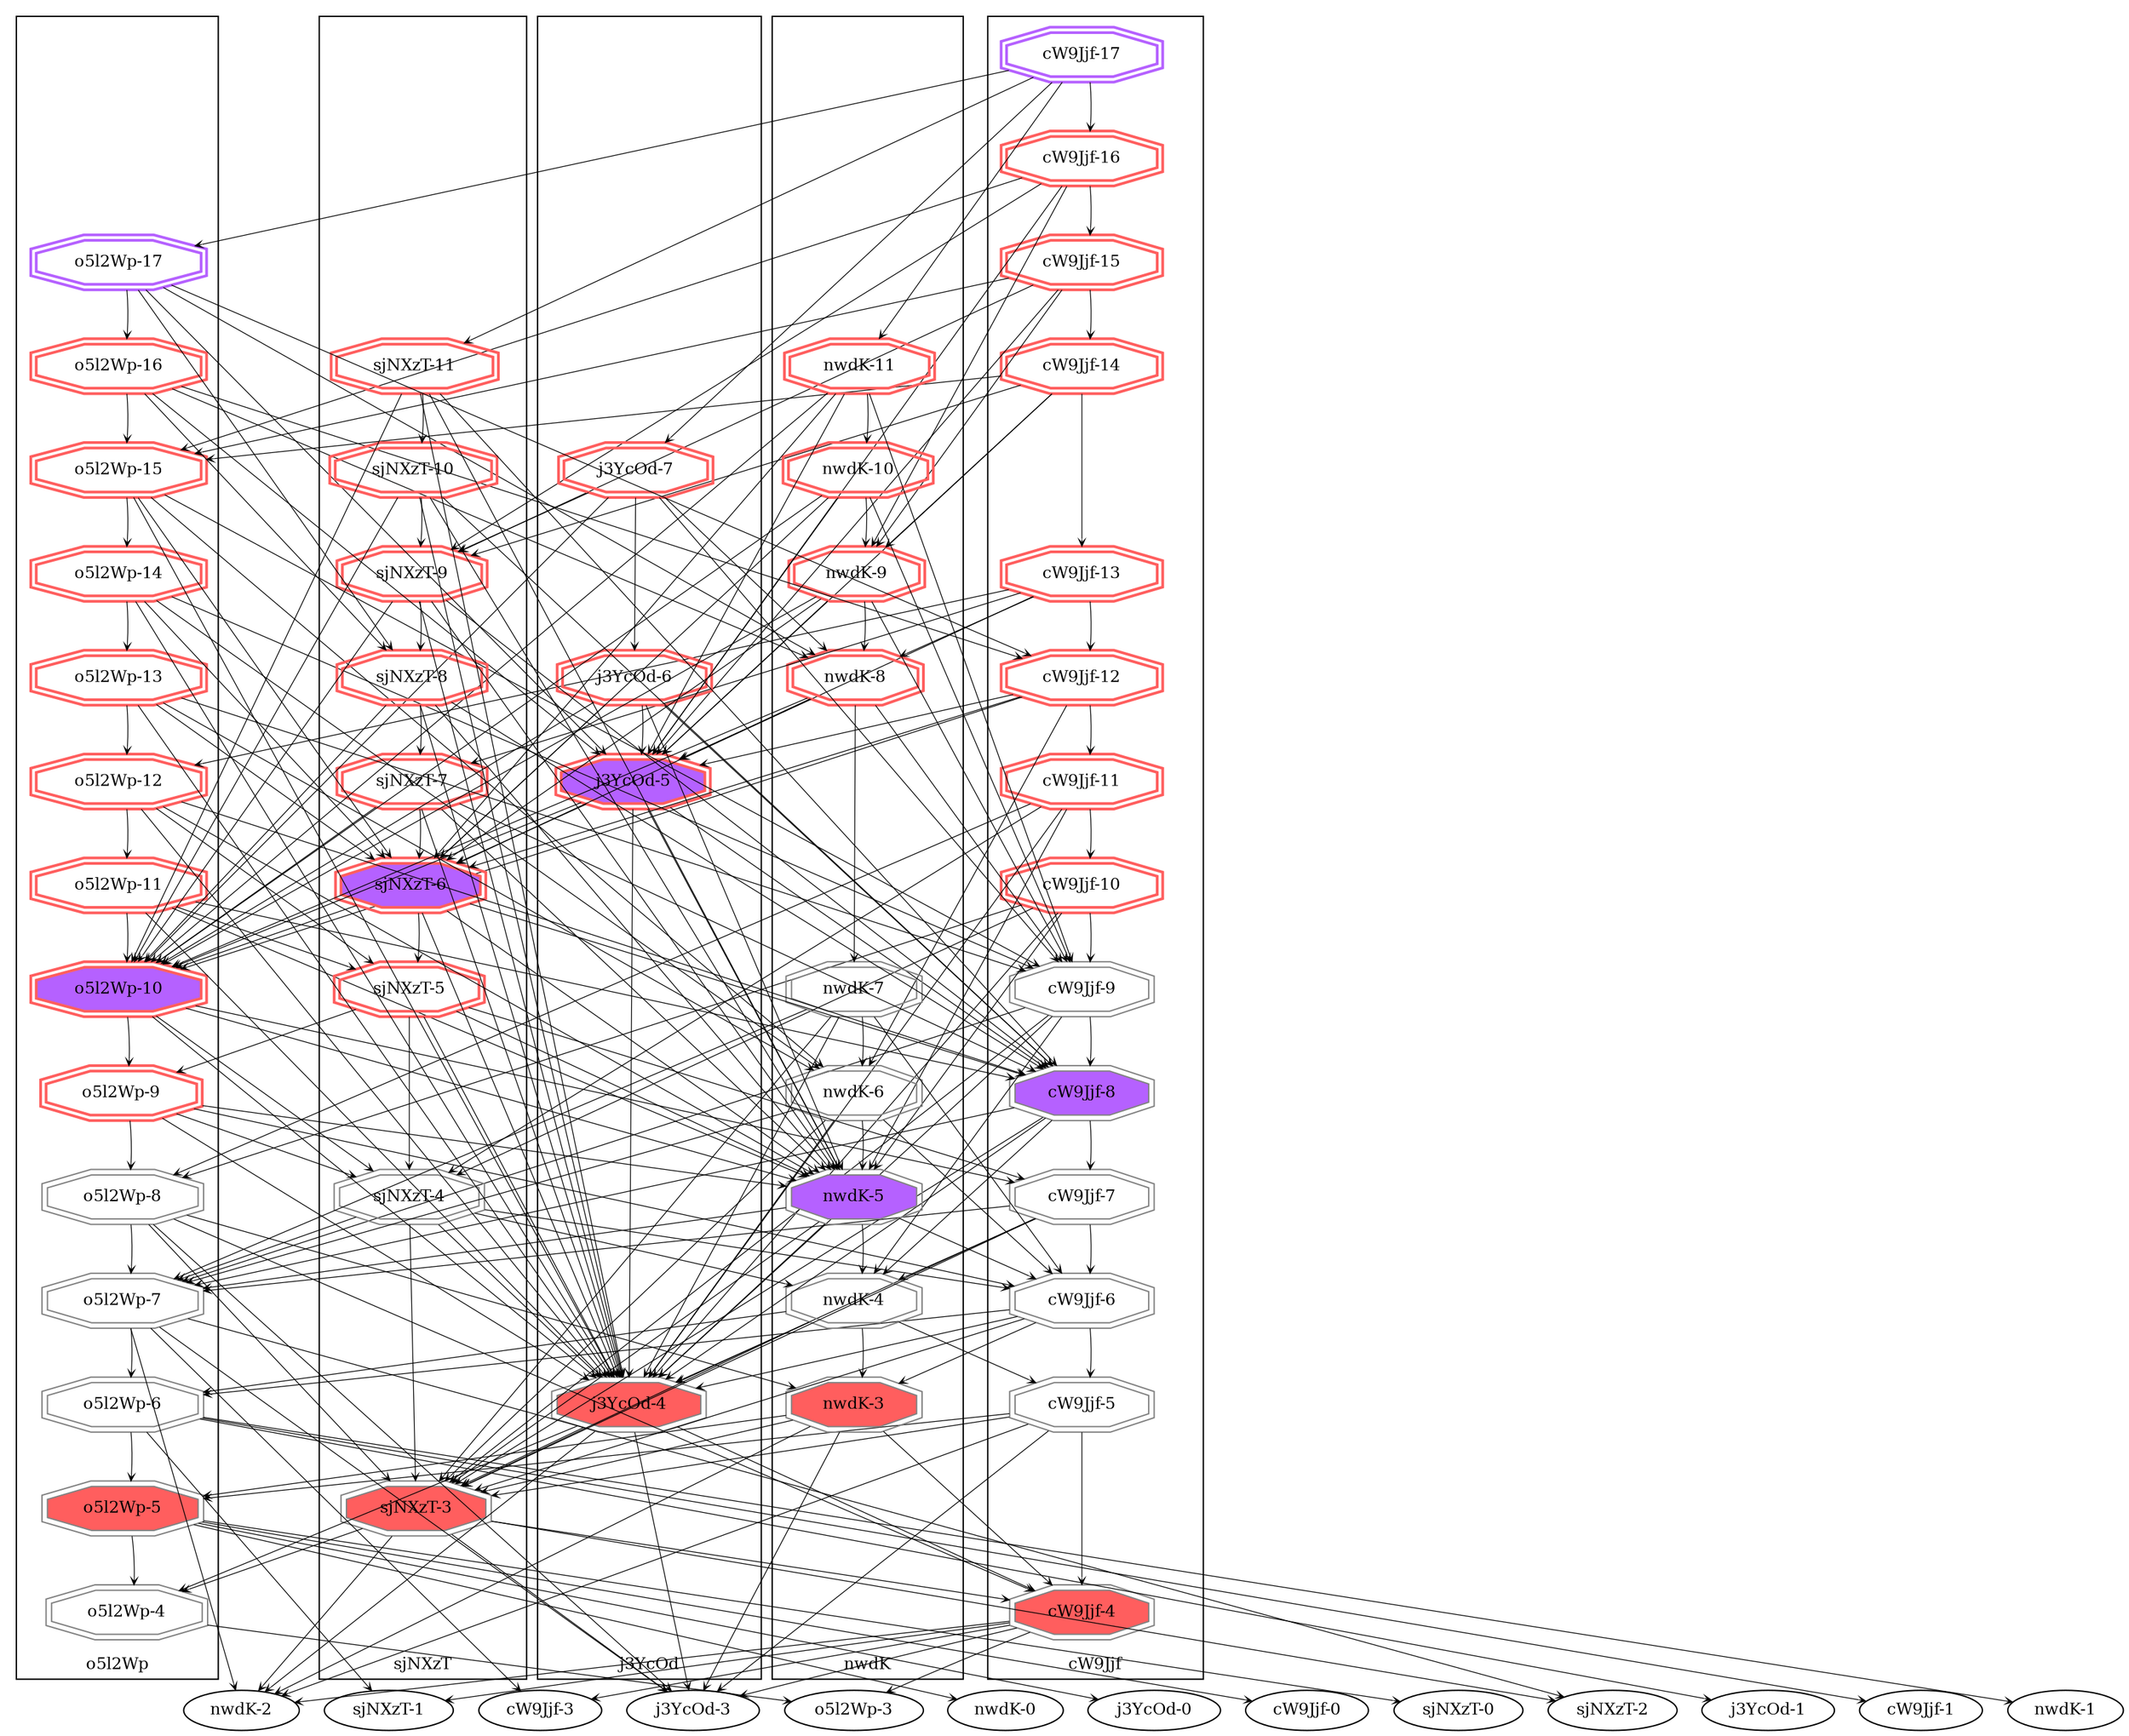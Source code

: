digraph "dag" {
  rankdir=BT
  graph [fontsize=12]
  node [width=0 height=0 margin=".1,.05" fontsize=12]
  edge [arrowsize=.5 arrowhead=open penwidth=.6]
  splines=false
  "cW9Jjf-3" -> "cW9Jjf-4" [style=invis]
  "j3YcOd-3" -> "cW9Jjf-4" [style=invis]
  "nwdK-2" -> "cW9Jjf-4" [style=invis]
  "o5l2Wp-3" -> "cW9Jjf-4" [style=invis]
  "sjNXzT-1" -> "cW9Jjf-4" [style=invis]
  "cW9Jjf-3" -> "0_j3YcOd" [style=invis]
  "j3YcOd-3" -> "0_j3YcOd" [style=invis]
  "nwdK-2" -> "0_j3YcOd" [style=invis]
  "o5l2Wp-3" -> "0_j3YcOd" [style=invis]
  "sjNXzT-1" -> "0_j3YcOd" [style=invis]
  "cW9Jjf-3" -> "0_nwdK" [style=invis]
  "j3YcOd-3" -> "0_nwdK" [style=invis]
  "nwdK-2" -> "0_nwdK" [style=invis]
  "o5l2Wp-3" -> "0_nwdK" [style=invis]
  "sjNXzT-1" -> "0_nwdK" [style=invis]
  "cW9Jjf-3" -> "o5l2Wp-4" [style=invis]
  "j3YcOd-3" -> "o5l2Wp-4" [style=invis]
  "nwdK-2" -> "o5l2Wp-4" [style=invis]
  "o5l2Wp-3" -> "o5l2Wp-4" [style=invis]
  "sjNXzT-1" -> "o5l2Wp-4" [style=invis]
  "cW9Jjf-3" -> "0_sjNXzT" [style=invis]
  "j3YcOd-3" -> "0_sjNXzT" [style=invis]
  "nwdK-2" -> "0_sjNXzT" [style=invis]
  "o5l2Wp-3" -> "0_sjNXzT" [style=invis]
  "sjNXzT-1" -> "0_sjNXzT" [style=invis]
  subgraph "cluster_cW9Jjf" {
    label = "cW9Jjf"
    "cW9Jjf-4" [fillcolor="#ff5e5e" shape=doubleoctagon color="#828282" style=filled]
    "1_cW9Jjf" [color="#828282" shape=doubleoctagon style=invis]
    "cW9Jjf-5" [color="#828282" shape=doubleoctagon]
    "cW9Jjf-6" [color="#828282" shape=doubleoctagon]
    "cW9Jjf-7" [color="#828282" shape=doubleoctagon]
    "cW9Jjf-8" [fillcolor="#b561ff" shape=doubleoctagon color="#828282" style=filled]
    "cW9Jjf-9" [color="#828282" shape=doubleoctagon]
    "cW9Jjf-10" [color="#ff5e5e" shape=doubleoctagon penwidth=2]
    "cW9Jjf-11" [color="#ff5e5e" shape=doubleoctagon penwidth=2]
    "cW9Jjf-12" [color="#ff5e5e" shape=doubleoctagon penwidth=2]
    "cW9Jjf-13" [color="#ff5e5e" shape=doubleoctagon penwidth=2]
    "11_cW9Jjf" [color="#828282" shape=doubleoctagon style=invis]
    "cW9Jjf-14" [color="#ff5e5e" shape=doubleoctagon penwidth=2]
    "cW9Jjf-15" [color="#ff5e5e" shape=doubleoctagon penwidth=2]
    "cW9Jjf-16" [color="#ff5e5e" shape=doubleoctagon penwidth=2]
    "cW9Jjf-17" [color="#b561ff" shape=doubleoctagon penwidth=2]
    "cW9Jjf-4" -> "1_cW9Jjf" [style=invis]
    "1_cW9Jjf" -> "cW9Jjf-5" [style=invis]
    "cW9Jjf-5" -> "cW9Jjf-6" [style=invis]
    "cW9Jjf-6" -> "cW9Jjf-7" [style=invis]
    "cW9Jjf-7" -> "cW9Jjf-8" [style=invis]
    "cW9Jjf-8" -> "cW9Jjf-9" [style=invis]
    "cW9Jjf-9" -> "cW9Jjf-10" [style=invis]
    "cW9Jjf-10" -> "cW9Jjf-11" [style=invis]
    "cW9Jjf-11" -> "cW9Jjf-12" [style=invis]
    "cW9Jjf-12" -> "cW9Jjf-13" [style=invis]
    "cW9Jjf-13" -> "11_cW9Jjf" [style=invis]
    "11_cW9Jjf" -> "cW9Jjf-14" [style=invis]
    "cW9Jjf-14" -> "cW9Jjf-15" [style=invis]
    "cW9Jjf-15" -> "cW9Jjf-16" [style=invis]
    "cW9Jjf-16" -> "cW9Jjf-17" [style=invis]
  }
  subgraph "cluster_j3YcOd" {
    label = "j3YcOd"
    "0_j3YcOd" [color="#828282" shape=doubleoctagon style=invis]
    "1_j3YcOd" [color="#828282" shape=doubleoctagon style=invis]
    "j3YcOd-4" [fillcolor="#ff5e5e" shape=doubleoctagon color="#828282" style=filled]
    "3_j3YcOd" [color="#828282" shape=doubleoctagon style=invis]
    "4_j3YcOd" [color="#828282" shape=doubleoctagon style=invis]
    "5_j3YcOd" [color="#828282" shape=doubleoctagon style=invis]
    "6_j3YcOd" [color="#828282" shape=doubleoctagon style=invis]
    "7_j3YcOd" [color="#828282" shape=doubleoctagon style=invis]
    "j3YcOd-5" [style=filled penwidth=2 color="#ff5e5e" fillcolor="#b561ff" shape=doubleoctagon]
    "j3YcOd-6" [color="#ff5e5e" shape=doubleoctagon penwidth=2]
    "10_j3YcOd" [color="#828282" shape=doubleoctagon style=invis]
    "j3YcOd-7" [color="#ff5e5e" shape=doubleoctagon penwidth=2]
    "12_j3YcOd" [color="#828282" shape=doubleoctagon style=invis]
    "13_j3YcOd" [color="#828282" shape=doubleoctagon style=invis]
    "14_j3YcOd" [color="#828282" shape=doubleoctagon style=invis]
    "15_j3YcOd" [color="#828282" shape=doubleoctagon style=invis]
    "0_j3YcOd" -> "1_j3YcOd" [style=invis]
    "1_j3YcOd" -> "j3YcOd-4" [style=invis]
    "j3YcOd-4" -> "3_j3YcOd" [style=invis]
    "3_j3YcOd" -> "4_j3YcOd" [style=invis]
    "4_j3YcOd" -> "5_j3YcOd" [style=invis]
    "5_j3YcOd" -> "6_j3YcOd" [style=invis]
    "6_j3YcOd" -> "7_j3YcOd" [style=invis]
    "7_j3YcOd" -> "j3YcOd-5" [style=invis]
    "j3YcOd-5" -> "j3YcOd-6" [style=invis]
    "j3YcOd-6" -> "10_j3YcOd" [style=invis]
    "10_j3YcOd" -> "j3YcOd-7" [style=invis]
    "j3YcOd-7" -> "12_j3YcOd" [style=invis]
    "12_j3YcOd" -> "13_j3YcOd" [style=invis]
    "13_j3YcOd" -> "14_j3YcOd" [style=invis]
    "14_j3YcOd" -> "15_j3YcOd" [style=invis]
  }
  subgraph "cluster_nwdK" {
    label = "nwdK"
    "0_nwdK" [color="#828282" shape=doubleoctagon style=invis]
    "1_nwdK" [color="#828282" shape=doubleoctagon style=invis]
    "nwdK-3" [fillcolor="#ff5e5e" shape=doubleoctagon color="#828282" style=filled]
    "nwdK-4" [color="#828282" shape=doubleoctagon]
    "nwdK-5" [fillcolor="#b561ff" shape=doubleoctagon color="#828282" style=filled]
    "nwdK-6" [color="#828282" shape=doubleoctagon]
    "nwdK-7" [color="#828282" shape=doubleoctagon]
    "7_nwdK" [color="#828282" shape=doubleoctagon style=invis]
    "8_nwdK" [color="#828282" shape=doubleoctagon style=invis]
    "nwdK-8" [color="#ff5e5e" shape=doubleoctagon penwidth=2]
    "nwdK-9" [color="#ff5e5e" shape=doubleoctagon penwidth=2]
    "nwdK-10" [color="#ff5e5e" shape=doubleoctagon penwidth=2]
    "nwdK-11" [color="#ff5e5e" shape=doubleoctagon penwidth=2]
    "13_nwdK" [color="#828282" shape=doubleoctagon style=invis]
    "14_nwdK" [color="#828282" shape=doubleoctagon style=invis]
    "15_nwdK" [color="#828282" shape=doubleoctagon style=invis]
    "0_nwdK" -> "1_nwdK" [style=invis]
    "1_nwdK" -> "nwdK-3" [style=invis]
    "nwdK-3" -> "nwdK-4" [style=invis]
    "nwdK-4" -> "nwdK-5" [style=invis]
    "nwdK-5" -> "nwdK-6" [style=invis]
    "nwdK-6" -> "nwdK-7" [style=invis]
    "nwdK-7" -> "7_nwdK" [style=invis]
    "7_nwdK" -> "8_nwdK" [style=invis]
    "8_nwdK" -> "nwdK-8" [style=invis]
    "nwdK-8" -> "nwdK-9" [style=invis]
    "nwdK-9" -> "nwdK-10" [style=invis]
    "nwdK-10" -> "nwdK-11" [style=invis]
    "nwdK-11" -> "13_nwdK" [style=invis]
    "13_nwdK" -> "14_nwdK" [style=invis]
    "14_nwdK" -> "15_nwdK" [style=invis]
  }
  subgraph "cluster_o5l2Wp" {
    label = "o5l2Wp"
    "o5l2Wp-4" [color="#828282" shape=doubleoctagon]
    "o5l2Wp-5" [fillcolor="#ff5e5e" shape=doubleoctagon color="#828282" style=filled]
    "o5l2Wp-6" [color="#828282" shape=doubleoctagon]
    "o5l2Wp-7" [color="#828282" shape=doubleoctagon]
    "o5l2Wp-8" [color="#828282" shape=doubleoctagon]
    "o5l2Wp-9" [color="#ff5e5e" shape=doubleoctagon penwidth=2]
    "o5l2Wp-10" [style=filled penwidth=2 color="#ff5e5e" fillcolor="#b561ff" shape=doubleoctagon]
    "o5l2Wp-11" [color="#ff5e5e" shape=doubleoctagon penwidth=2]
    "o5l2Wp-12" [color="#ff5e5e" shape=doubleoctagon penwidth=2]
    "o5l2Wp-13" [color="#ff5e5e" shape=doubleoctagon penwidth=2]
    "o5l2Wp-14" [color="#ff5e5e" shape=doubleoctagon penwidth=2]
    "o5l2Wp-15" [color="#ff5e5e" shape=doubleoctagon penwidth=2]
    "o5l2Wp-16" [color="#ff5e5e" shape=doubleoctagon penwidth=2]
    "o5l2Wp-17" [color="#b561ff" shape=doubleoctagon penwidth=2]
    "14_o5l2Wp" [color="#828282" shape=doubleoctagon style=invis]
    "15_o5l2Wp" [color="#828282" shape=doubleoctagon style=invis]
    "o5l2Wp-4" -> "o5l2Wp-5" [style=invis]
    "o5l2Wp-5" -> "o5l2Wp-6" [style=invis]
    "o5l2Wp-6" -> "o5l2Wp-7" [style=invis]
    "o5l2Wp-7" -> "o5l2Wp-8" [style=invis]
    "o5l2Wp-8" -> "o5l2Wp-9" [style=invis]
    "o5l2Wp-9" -> "o5l2Wp-10" [style=invis]
    "o5l2Wp-10" -> "o5l2Wp-11" [style=invis]
    "o5l2Wp-11" -> "o5l2Wp-12" [style=invis]
    "o5l2Wp-12" -> "o5l2Wp-13" [style=invis]
    "o5l2Wp-13" -> "o5l2Wp-14" [style=invis]
    "o5l2Wp-14" -> "o5l2Wp-15" [style=invis]
    "o5l2Wp-15" -> "o5l2Wp-16" [style=invis]
    "o5l2Wp-16" -> "o5l2Wp-17" [style=invis]
    "o5l2Wp-17" -> "14_o5l2Wp" [style=invis]
    "14_o5l2Wp" -> "15_o5l2Wp" [style=invis]
  }
  subgraph "cluster_sjNXzT" {
    label = "sjNXzT"
    "0_sjNXzT" [color="#828282" shape=doubleoctagon style=invis]
    "sjNXzT-3" [fillcolor="#ff5e5e" shape=doubleoctagon color="#828282" style=filled]
    "2_sjNXzT" [color="#828282" shape=doubleoctagon style=invis]
    "3_sjNXzT" [color="#828282" shape=doubleoctagon style=invis]
    "sjNXzT-4" [color="#828282" shape=doubleoctagon]
    "5_sjNXzT" [color="#828282" shape=doubleoctagon style=invis]
    "sjNXzT-5" [color="#ff5e5e" shape=doubleoctagon penwidth=2]
    "sjNXzT-6" [style=filled penwidth=2 color="#ff5e5e" fillcolor="#b561ff" shape=doubleoctagon]
    "sjNXzT-7" [color="#ff5e5e" shape=doubleoctagon penwidth=2]
    "sjNXzT-8" [color="#ff5e5e" shape=doubleoctagon penwidth=2]
    "sjNXzT-9" [color="#ff5e5e" shape=doubleoctagon penwidth=2]
    "sjNXzT-10" [color="#ff5e5e" shape=doubleoctagon penwidth=2]
    "sjNXzT-11" [color="#ff5e5e" shape=doubleoctagon penwidth=2]
    "13_sjNXzT" [color="#828282" shape=doubleoctagon style=invis]
    "14_sjNXzT" [color="#828282" shape=doubleoctagon style=invis]
    "15_sjNXzT" [color="#828282" shape=doubleoctagon style=invis]
    "0_sjNXzT" -> "sjNXzT-3" [style=invis]
    "sjNXzT-3" -> "2_sjNXzT" [style=invis]
    "2_sjNXzT" -> "3_sjNXzT" [style=invis]
    "3_sjNXzT" -> "sjNXzT-4" [style=invis]
    "sjNXzT-4" -> "5_sjNXzT" [style=invis]
    "5_sjNXzT" -> "sjNXzT-5" [style=invis]
    "sjNXzT-5" -> "sjNXzT-6" [style=invis]
    "sjNXzT-6" -> "sjNXzT-7" [style=invis]
    "sjNXzT-7" -> "sjNXzT-8" [style=invis]
    "sjNXzT-8" -> "sjNXzT-9" [style=invis]
    "sjNXzT-9" -> "sjNXzT-10" [style=invis]
    "sjNXzT-10" -> "sjNXzT-11" [style=invis]
    "sjNXzT-11" -> "13_sjNXzT" [style=invis]
    "13_sjNXzT" -> "14_sjNXzT" [style=invis]
    "14_sjNXzT" -> "15_sjNXzT" [style=invis]
  }
  "cW9Jjf-4" -> "o5l2Wp-3" [constraint=false]
  "cW9Jjf-4" -> "sjNXzT-1" [constraint=false]
  "cW9Jjf-4" -> "cW9Jjf-3" [constraint=false]
  "cW9Jjf-4" -> "j3YcOd-3" [constraint=false]
  "cW9Jjf-4" -> "nwdK-2" [constraint=false]
  "cW9Jjf-8" -> "cW9Jjf-7" [constraint=false]
  "cW9Jjf-8" -> "nwdK-4" [constraint=false]
  "cW9Jjf-8" -> "j3YcOd-4" [constraint=false]
  "cW9Jjf-8" -> "sjNXzT-3" [constraint=false]
  "cW9Jjf-8" -> "o5l2Wp-7" [constraint=false]
  "cW9Jjf-13" -> "j3YcOd-5" [constraint=false]
  "cW9Jjf-13" -> "cW9Jjf-12" [constraint=false]
  "cW9Jjf-13" -> "sjNXzT-7" [constraint=false]
  "cW9Jjf-13" -> "o5l2Wp-12" [constraint=false]
  "cW9Jjf-13" -> "nwdK-8" [constraint=false]
  "cW9Jjf-16" -> "o5l2Wp-15" [constraint=false]
  "cW9Jjf-16" -> "sjNXzT-9" [constraint=false]
  "cW9Jjf-16" -> "j3YcOd-5" [constraint=false]
  "cW9Jjf-16" -> "nwdK-9" [constraint=false]
  "cW9Jjf-16" -> "cW9Jjf-15" [constraint=false]
  "cW9Jjf-9" -> "cW9Jjf-8" [constraint=false]
  "cW9Jjf-9" -> "nwdK-4" [constraint=false]
  "cW9Jjf-9" -> "j3YcOd-4" [constraint=false]
  "cW9Jjf-9" -> "sjNXzT-3" [constraint=false]
  "cW9Jjf-9" -> "o5l2Wp-7" [constraint=false]
  "cW9Jjf-12" -> "nwdK-6" [constraint=false]
  "cW9Jjf-12" -> "j3YcOd-5" [constraint=false]
  "cW9Jjf-12" -> "sjNXzT-6" [constraint=false]
  "cW9Jjf-12" -> "cW9Jjf-11" [constraint=false]
  "cW9Jjf-12" -> "o5l2Wp-10" [constraint=false]
  "cW9Jjf-15" -> "cW9Jjf-14" [constraint=false]
  "cW9Jjf-15" -> "o5l2Wp-15" [constraint=false]
  "cW9Jjf-15" -> "sjNXzT-9" [constraint=false]
  "cW9Jjf-15" -> "j3YcOd-5" [constraint=false]
  "cW9Jjf-15" -> "nwdK-9" [constraint=false]
  "cW9Jjf-5" -> "o5l2Wp-5" [constraint=false]
  "cW9Jjf-5" -> "sjNXzT-3" [constraint=false]
  "cW9Jjf-5" -> "cW9Jjf-4" [constraint=false]
  "cW9Jjf-5" -> "j3YcOd-3" [constraint=false]
  "cW9Jjf-5" -> "nwdK-2" [constraint=false]
  "cW9Jjf-14" -> "o5l2Wp-15" [constraint=false]
  "cW9Jjf-14" -> "sjNXzT-9" [constraint=false]
  "cW9Jjf-14" -> "cW9Jjf-13" [constraint=false]
  "cW9Jjf-14" -> "j3YcOd-5" [constraint=false]
  "cW9Jjf-14" -> "nwdK-9" [constraint=false]
  "cW9Jjf-10" -> "sjNXzT-4" [constraint=false]
  "cW9Jjf-10" -> "cW9Jjf-9" [constraint=false]
  "cW9Jjf-10" -> "o5l2Wp-8" [constraint=false]
  "cW9Jjf-10" -> "nwdK-5" [constraint=false]
  "cW9Jjf-10" -> "j3YcOd-4" [constraint=false]
  "cW9Jjf-6" -> "o5l2Wp-6" [constraint=false]
  "cW9Jjf-6" -> "nwdK-3" [constraint=false]
  "cW9Jjf-6" -> "cW9Jjf-5" [constraint=false]
  "cW9Jjf-6" -> "sjNXzT-3" [constraint=false]
  "cW9Jjf-6" -> "j3YcOd-4" [constraint=false]
  "cW9Jjf-11" -> "o5l2Wp-8" [constraint=false]
  "cW9Jjf-11" -> "nwdK-5" [constraint=false]
  "cW9Jjf-11" -> "j3YcOd-4" [constraint=false]
  "cW9Jjf-11" -> "sjNXzT-4" [constraint=false]
  "cW9Jjf-11" -> "cW9Jjf-10" [constraint=false]
  "cW9Jjf-7" -> "cW9Jjf-6" [constraint=false]
  "cW9Jjf-7" -> "nwdK-4" [constraint=false]
  "cW9Jjf-7" -> "j3YcOd-4" [constraint=false]
  "cW9Jjf-7" -> "sjNXzT-3" [constraint=false]
  "cW9Jjf-7" -> "o5l2Wp-7" [constraint=false]
  "cW9Jjf-17" -> "nwdK-11" [constraint=false]
  "cW9Jjf-17" -> "o5l2Wp-17" [constraint=false]
  "cW9Jjf-17" -> "j3YcOd-7" [constraint=false]
  "cW9Jjf-17" -> "cW9Jjf-16" [constraint=false]
  "cW9Jjf-17" -> "sjNXzT-11" [constraint=false]
  "j3YcOd-5" -> "cW9Jjf-8" [constraint=false]
  "j3YcOd-5" -> "sjNXzT-6" [constraint=false]
  "j3YcOd-5" -> "nwdK-5" [constraint=false]
  "j3YcOd-5" -> "j3YcOd-4" [constraint=false]
  "j3YcOd-5" -> "o5l2Wp-10" [constraint=false]
  "j3YcOd-4" -> "o5l2Wp-4" [constraint=false]
  "j3YcOd-4" -> "sjNXzT-3" [constraint=false]
  "j3YcOd-4" -> "cW9Jjf-4" [constraint=false]
  "j3YcOd-4" -> "j3YcOd-3" [constraint=false]
  "j3YcOd-4" -> "nwdK-2" [constraint=false]
  "j3YcOd-6" -> "cW9Jjf-8" [constraint=false]
  "j3YcOd-6" -> "j3YcOd-5" [constraint=false]
  "j3YcOd-6" -> "sjNXzT-6" [constraint=false]
  "j3YcOd-6" -> "nwdK-5" [constraint=false]
  "j3YcOd-6" -> "o5l2Wp-10" [constraint=false]
  "j3YcOd-7" -> "sjNXzT-9" [constraint=false]
  "j3YcOd-7" -> "cW9Jjf-9" [constraint=false]
  "j3YcOd-7" -> "j3YcOd-6" [constraint=false]
  "j3YcOd-7" -> "o5l2Wp-10" [constraint=false]
  "j3YcOd-7" -> "nwdK-8" [constraint=false]
  "nwdK-6" -> "cW9Jjf-6" [constraint=false]
  "nwdK-6" -> "nwdK-5" [constraint=false]
  "nwdK-6" -> "j3YcOd-4" [constraint=false]
  "nwdK-6" -> "sjNXzT-3" [constraint=false]
  "nwdK-6" -> "o5l2Wp-7" [constraint=false]
  "nwdK-9" -> "j3YcOd-5" [constraint=false]
  "nwdK-9" -> "cW9Jjf-9" [constraint=false]
  "nwdK-9" -> "sjNXzT-6" [constraint=false]
  "nwdK-9" -> "o5l2Wp-10" [constraint=false]
  "nwdK-9" -> "nwdK-8" [constraint=false]
  "nwdK-7" -> "cW9Jjf-6" [constraint=false]
  "nwdK-7" -> "nwdK-6" [constraint=false]
  "nwdK-7" -> "j3YcOd-4" [constraint=false]
  "nwdK-7" -> "sjNXzT-3" [constraint=false]
  "nwdK-7" -> "o5l2Wp-7" [constraint=false]
  "nwdK-8" -> "nwdK-7" [constraint=false]
  "nwdK-8" -> "j3YcOd-5" [constraint=false]
  "nwdK-8" -> "cW9Jjf-9" [constraint=false]
  "nwdK-8" -> "sjNXzT-6" [constraint=false]
  "nwdK-8" -> "o5l2Wp-10" [constraint=false]
  "nwdK-3" -> "o5l2Wp-5" [constraint=false]
  "nwdK-3" -> "sjNXzT-3" [constraint=false]
  "nwdK-3" -> "cW9Jjf-4" [constraint=false]
  "nwdK-3" -> "j3YcOd-3" [constraint=false]
  "nwdK-3" -> "nwdK-2" [constraint=false]
  "nwdK-11" -> "nwdK-10" [constraint=false]
  "nwdK-11" -> "j3YcOd-5" [constraint=false]
  "nwdK-11" -> "cW9Jjf-9" [constraint=false]
  "nwdK-11" -> "sjNXzT-6" [constraint=false]
  "nwdK-11" -> "o5l2Wp-10" [constraint=false]
  "nwdK-4" -> "o5l2Wp-6" [constraint=false]
  "nwdK-4" -> "nwdK-3" [constraint=false]
  "nwdK-4" -> "cW9Jjf-5" [constraint=false]
  "nwdK-4" -> "sjNXzT-3" [constraint=false]
  "nwdK-4" -> "j3YcOd-4" [constraint=false]
  "nwdK-10" -> "j3YcOd-5" [constraint=false]
  "nwdK-10" -> "cW9Jjf-9" [constraint=false]
  "nwdK-10" -> "sjNXzT-6" [constraint=false]
  "nwdK-10" -> "nwdK-9" [constraint=false]
  "nwdK-10" -> "o5l2Wp-10" [constraint=false]
  "nwdK-5" -> "cW9Jjf-6" [constraint=false]
  "nwdK-5" -> "nwdK-4" [constraint=false]
  "nwdK-5" -> "j3YcOd-4" [constraint=false]
  "nwdK-5" -> "sjNXzT-3" [constraint=false]
  "nwdK-5" -> "o5l2Wp-7" [constraint=false]
  "o5l2Wp-4" -> "o5l2Wp-3" [constraint=false]
  "o5l2Wp-9" -> "o5l2Wp-8" [constraint=false]
  "o5l2Wp-9" -> "nwdK-5" [constraint=false]
  "o5l2Wp-9" -> "j3YcOd-4" [constraint=false]
  "o5l2Wp-9" -> "cW9Jjf-6" [constraint=false]
  "o5l2Wp-9" -> "sjNXzT-4" [constraint=false]
  "o5l2Wp-14" -> "nwdK-6" [constraint=false]
  "o5l2Wp-14" -> "cW9Jjf-9" [constraint=false]
  "o5l2Wp-14" -> "sjNXzT-6" [constraint=false]
  "o5l2Wp-14" -> "o5l2Wp-13" [constraint=false]
  "o5l2Wp-14" -> "j3YcOd-4" [constraint=false]
  "o5l2Wp-5" -> "nwdK-0" [constraint=false]
  "o5l2Wp-5" -> "j3YcOd-0" [constraint=false]
  "o5l2Wp-5" -> "cW9Jjf-0" [constraint=false]
  "o5l2Wp-5" -> "sjNXzT-0" [constraint=false]
  "o5l2Wp-5" -> "o5l2Wp-4" [constraint=false]
  "o5l2Wp-10" -> "sjNXzT-4" [constraint=false]
  "o5l2Wp-10" -> "cW9Jjf-7" [constraint=false]
  "o5l2Wp-10" -> "o5l2Wp-9" [constraint=false]
  "o5l2Wp-10" -> "nwdK-5" [constraint=false]
  "o5l2Wp-10" -> "j3YcOd-4" [constraint=false]
  "o5l2Wp-13" -> "nwdK-6" [constraint=false]
  "o5l2Wp-13" -> "cW9Jjf-9" [constraint=false]
  "o5l2Wp-13" -> "sjNXzT-6" [constraint=false]
  "o5l2Wp-13" -> "j3YcOd-4" [constraint=false]
  "o5l2Wp-13" -> "o5l2Wp-12" [constraint=false]
  "o5l2Wp-17" -> "sjNXzT-8" [constraint=false]
  "o5l2Wp-17" -> "j3YcOd-5" [constraint=false]
  "o5l2Wp-17" -> "cW9Jjf-12" [constraint=false]
  "o5l2Wp-17" -> "o5l2Wp-16" [constraint=false]
  "o5l2Wp-17" -> "nwdK-8" [constraint=false]
  "o5l2Wp-6" -> "o5l2Wp-5" [constraint=false]
  "o5l2Wp-6" -> "j3YcOd-1" [constraint=false]
  "o5l2Wp-6" -> "sjNXzT-1" [constraint=false]
  "o5l2Wp-6" -> "cW9Jjf-1" [constraint=false]
  "o5l2Wp-6" -> "nwdK-1" [constraint=false]
  "o5l2Wp-16" -> "sjNXzT-8" [constraint=false]
  "o5l2Wp-16" -> "o5l2Wp-15" [constraint=false]
  "o5l2Wp-16" -> "j3YcOd-5" [constraint=false]
  "o5l2Wp-16" -> "cW9Jjf-12" [constraint=false]
  "o5l2Wp-16" -> "nwdK-8" [constraint=false]
  "o5l2Wp-11" -> "cW9Jjf-8" [constraint=false]
  "o5l2Wp-11" -> "sjNXzT-5" [constraint=false]
  "o5l2Wp-11" -> "nwdK-5" [constraint=false]
  "o5l2Wp-11" -> "j3YcOd-4" [constraint=false]
  "o5l2Wp-11" -> "o5l2Wp-10" [constraint=false]
  "o5l2Wp-7" -> "o5l2Wp-6" [constraint=false]
  "o5l2Wp-7" -> "sjNXzT-2" [constraint=false]
  "o5l2Wp-7" -> "cW9Jjf-3" [constraint=false]
  "o5l2Wp-7" -> "j3YcOd-3" [constraint=false]
  "o5l2Wp-7" -> "nwdK-2" [constraint=false]
  "o5l2Wp-15" -> "o5l2Wp-14" [constraint=false]
  "o5l2Wp-15" -> "nwdK-6" [constraint=false]
  "o5l2Wp-15" -> "cW9Jjf-9" [constraint=false]
  "o5l2Wp-15" -> "sjNXzT-6" [constraint=false]
  "o5l2Wp-15" -> "j3YcOd-4" [constraint=false]
  "o5l2Wp-12" -> "o5l2Wp-11" [constraint=false]
  "o5l2Wp-12" -> "cW9Jjf-8" [constraint=false]
  "o5l2Wp-12" -> "sjNXzT-5" [constraint=false]
  "o5l2Wp-12" -> "nwdK-5" [constraint=false]
  "o5l2Wp-12" -> "j3YcOd-4" [constraint=false]
  "o5l2Wp-8" -> "j3YcOd-3" [constraint=false]
  "o5l2Wp-8" -> "nwdK-3" [constraint=false]
  "o5l2Wp-8" -> "cW9Jjf-4" [constraint=false]
  "o5l2Wp-8" -> "sjNXzT-3" [constraint=false]
  "o5l2Wp-8" -> "o5l2Wp-7" [constraint=false]
  "sjNXzT-9" -> "sjNXzT-8" [constraint=false]
  "sjNXzT-9" -> "cW9Jjf-8" [constraint=false]
  "sjNXzT-9" -> "nwdK-5" [constraint=false]
  "sjNXzT-9" -> "j3YcOd-4" [constraint=false]
  "sjNXzT-9" -> "o5l2Wp-10" [constraint=false]
  "sjNXzT-3" -> "sjNXzT-2" [constraint=false]
  "sjNXzT-3" -> "o5l2Wp-4" [constraint=false]
  "sjNXzT-3" -> "cW9Jjf-4" [constraint=false]
  "sjNXzT-3" -> "j3YcOd-3" [constraint=false]
  "sjNXzT-3" -> "nwdK-2" [constraint=false]
  "sjNXzT-5" -> "sjNXzT-4" [constraint=false]
  "sjNXzT-5" -> "cW9Jjf-7" [constraint=false]
  "sjNXzT-5" -> "o5l2Wp-9" [constraint=false]
  "sjNXzT-5" -> "nwdK-5" [constraint=false]
  "sjNXzT-5" -> "j3YcOd-4" [constraint=false]
  "sjNXzT-8" -> "cW9Jjf-8" [constraint=false]
  "sjNXzT-8" -> "j3YcOd-4" [constraint=false]
  "sjNXzT-8" -> "o5l2Wp-10" [constraint=false]
  "sjNXzT-8" -> "sjNXzT-7" [constraint=false]
  "sjNXzT-8" -> "nwdK-5" [constraint=false]
  "sjNXzT-11" -> "sjNXzT-10" [constraint=false]
  "sjNXzT-11" -> "cW9Jjf-8" [constraint=false]
  "sjNXzT-11" -> "nwdK-5" [constraint=false]
  "sjNXzT-11" -> "j3YcOd-4" [constraint=false]
  "sjNXzT-11" -> "o5l2Wp-10" [constraint=false]
  "sjNXzT-6" -> "cW9Jjf-8" [constraint=false]
  "sjNXzT-6" -> "sjNXzT-5" [constraint=false]
  "sjNXzT-6" -> "nwdK-5" [constraint=false]
  "sjNXzT-6" -> "j3YcOd-4" [constraint=false]
  "sjNXzT-6" -> "o5l2Wp-10" [constraint=false]
  "sjNXzT-10" -> "sjNXzT-9" [constraint=false]
  "sjNXzT-10" -> "cW9Jjf-8" [constraint=false]
  "sjNXzT-10" -> "nwdK-5" [constraint=false]
  "sjNXzT-10" -> "j3YcOd-4" [constraint=false]
  "sjNXzT-10" -> "o5l2Wp-10" [constraint=false]
  "sjNXzT-7" -> "cW9Jjf-8" [constraint=false]
  "sjNXzT-7" -> "sjNXzT-6" [constraint=false]
  "sjNXzT-7" -> "nwdK-5" [constraint=false]
  "sjNXzT-7" -> "j3YcOd-4" [constraint=false]
  "sjNXzT-7" -> "o5l2Wp-10" [constraint=false]
  "sjNXzT-4" -> "cW9Jjf-6" [constraint=false]
  "sjNXzT-4" -> "nwdK-4" [constraint=false]
  "sjNXzT-4" -> "j3YcOd-4" [constraint=false]
  "sjNXzT-4" -> "sjNXzT-3" [constraint=false]
  "sjNXzT-4" -> "o5l2Wp-7" [constraint=false]
}